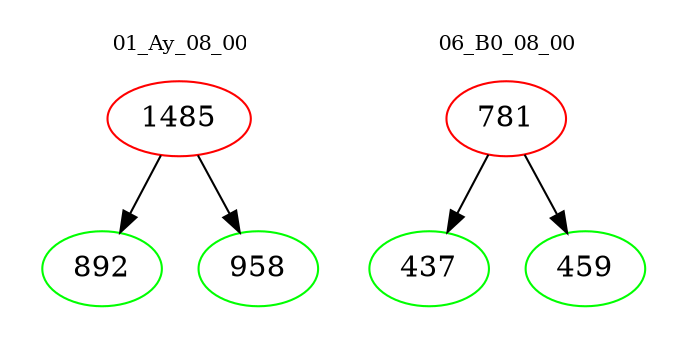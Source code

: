 digraph{
subgraph cluster_0 {
color = white
label = "01_Ay_08_00";
fontsize=10;
T0_1485 [label="1485", color="red"]
T0_1485 -> T0_892 [color="black"]
T0_892 [label="892", color="green"]
T0_1485 -> T0_958 [color="black"]
T0_958 [label="958", color="green"]
}
subgraph cluster_1 {
color = white
label = "06_B0_08_00";
fontsize=10;
T1_781 [label="781", color="red"]
T1_781 -> T1_437 [color="black"]
T1_437 [label="437", color="green"]
T1_781 -> T1_459 [color="black"]
T1_459 [label="459", color="green"]
}
}
